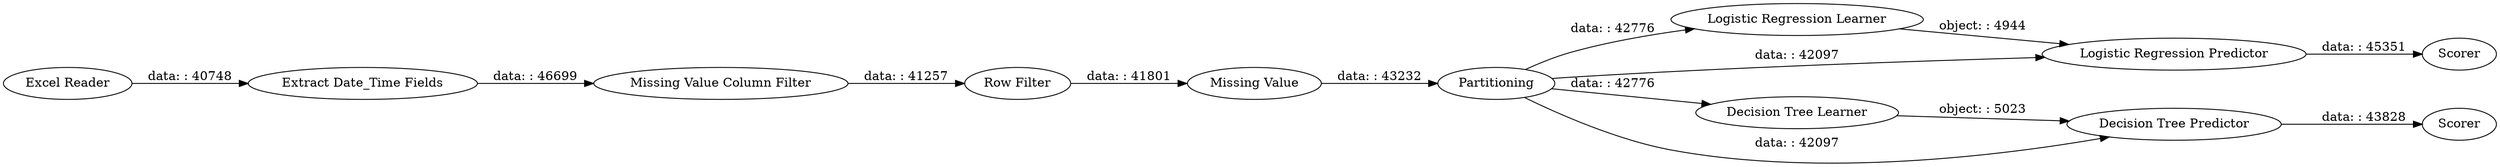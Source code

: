 digraph {
	"839202134683635407_9" [label="Logistic Regression Learner"]
	"839202134683635407_12" [label=Scorer]
	"839202134683635407_2" [label="Excel Reader"]
	"839202134683635407_6" [label=Partitioning]
	"839202134683635407_5" [label="Missing Value"]
	"839202134683635407_8" [label="Decision Tree Predictor"]
	"839202134683635407_10" [label="Logistic Regression Predictor"]
	"839202134683635407_3" [label="Missing Value Column Filter"]
	"839202134683635407_7" [label="Decision Tree Learner"]
	"839202134683635407_1" [label="Extract Date_Time Fields"]
	"839202134683635407_4" [label="Row Filter"]
	"839202134683635407_11" [label=Scorer]
	"839202134683635407_2" -> "839202134683635407_1" [label="data: : 40748"]
	"839202134683635407_5" -> "839202134683635407_6" [label="data: : 43232"]
	"839202134683635407_6" -> "839202134683635407_8" [label="data: : 42097"]
	"839202134683635407_7" -> "839202134683635407_8" [label="object: : 5023"]
	"839202134683635407_6" -> "839202134683635407_10" [label="data: : 42097"]
	"839202134683635407_8" -> "839202134683635407_11" [label="data: : 43828"]
	"839202134683635407_9" -> "839202134683635407_10" [label="object: : 4944"]
	"839202134683635407_3" -> "839202134683635407_4" [label="data: : 41257"]
	"839202134683635407_10" -> "839202134683635407_12" [label="data: : 45351"]
	"839202134683635407_6" -> "839202134683635407_7" [label="data: : 42776"]
	"839202134683635407_6" -> "839202134683635407_9" [label="data: : 42776"]
	"839202134683635407_1" -> "839202134683635407_3" [label="data: : 46699"]
	"839202134683635407_4" -> "839202134683635407_5" [label="data: : 41801"]
	rankdir=LR
}
